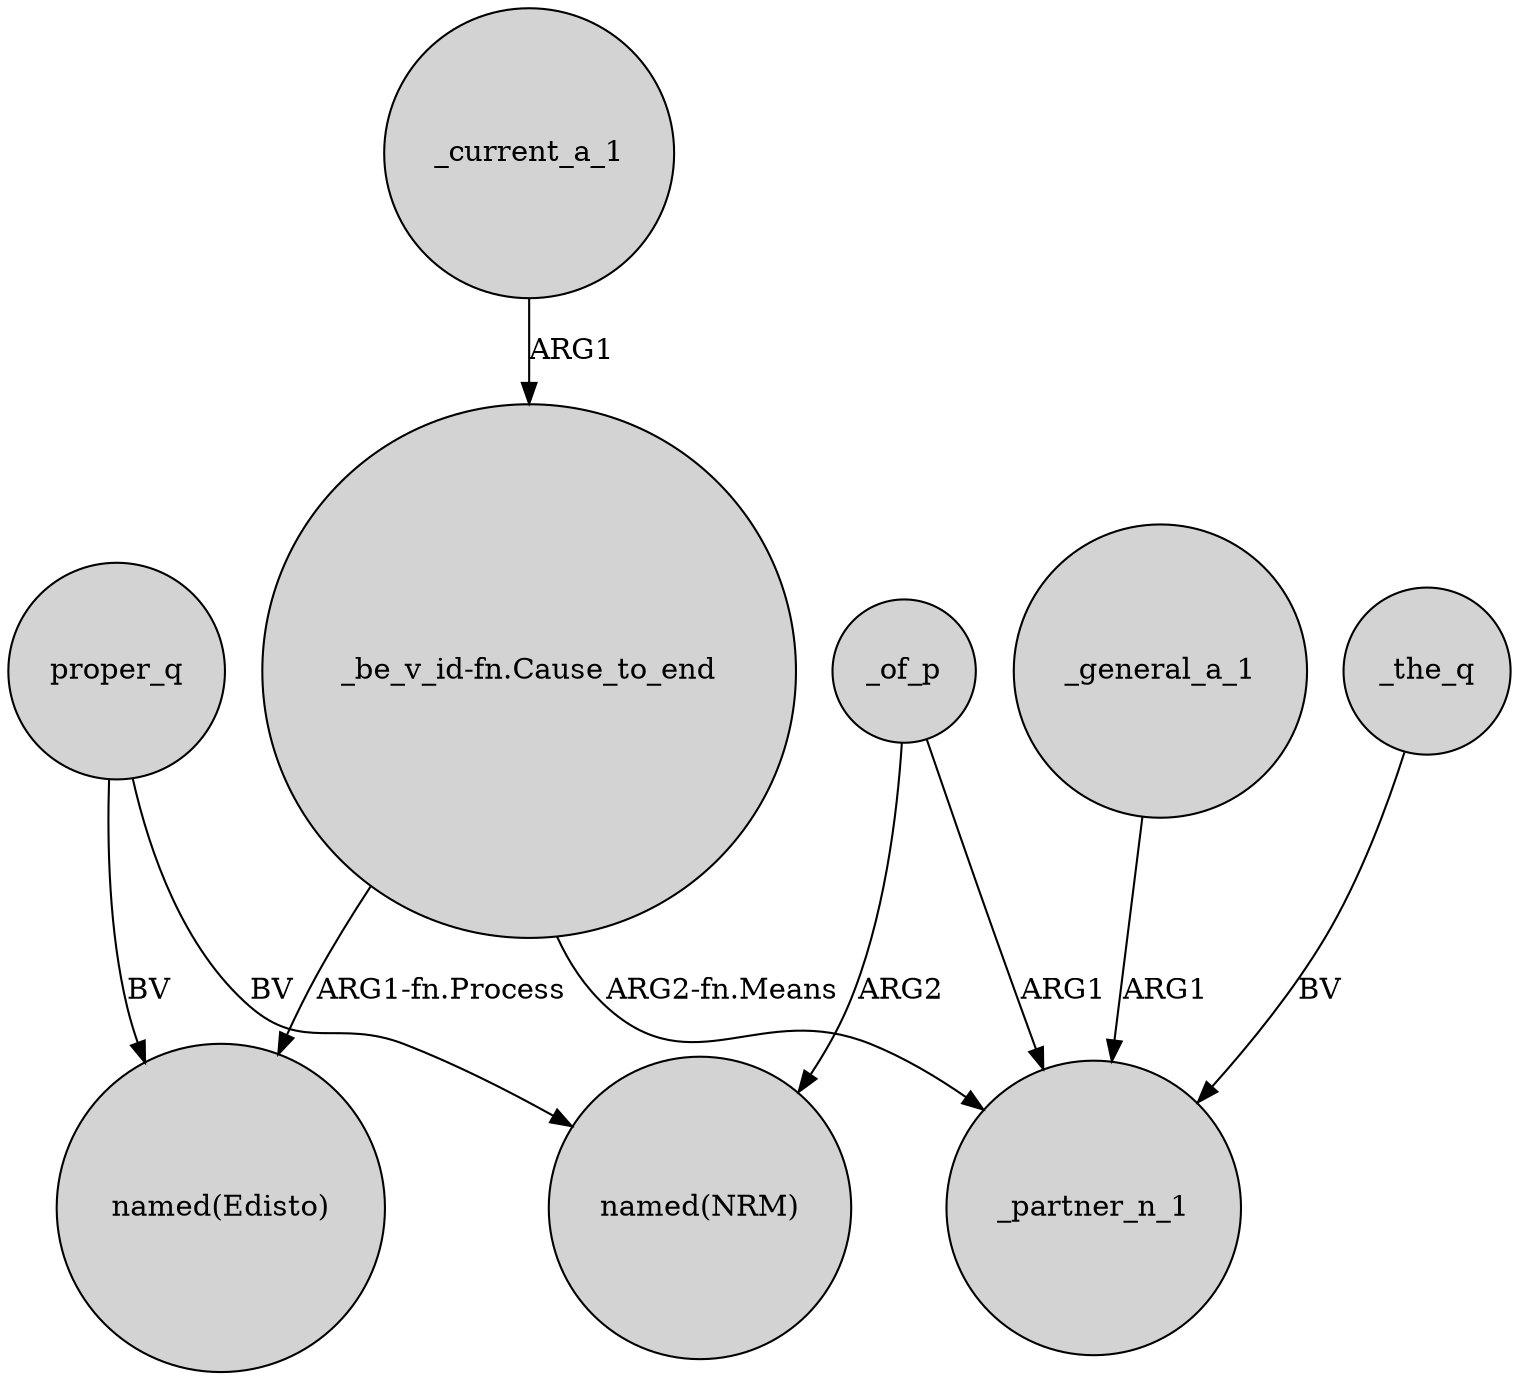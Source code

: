 digraph {
	node [shape=circle style=filled]
	"_be_v_id-fn.Cause_to_end" -> "named(Edisto)" [label="ARG1-fn.Process"]
	proper_q -> "named(NRM)" [label=BV]
	"_be_v_id-fn.Cause_to_end" -> _partner_n_1 [label="ARG2-fn.Means"]
	_general_a_1 -> _partner_n_1 [label=ARG1]
	_of_p -> "named(NRM)" [label=ARG2]
	proper_q -> "named(Edisto)" [label=BV]
	_of_p -> _partner_n_1 [label=ARG1]
	_current_a_1 -> "_be_v_id-fn.Cause_to_end" [label=ARG1]
	_the_q -> _partner_n_1 [label=BV]
}
